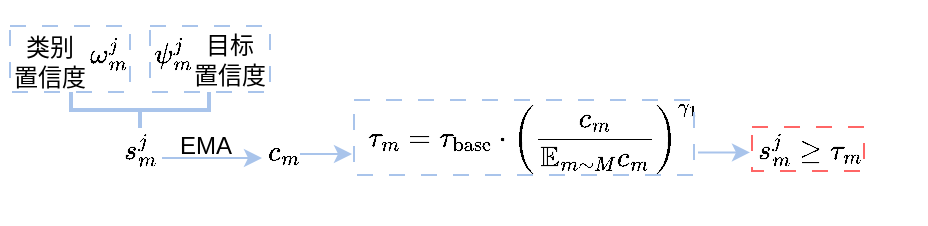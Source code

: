 <mxfile version="27.0.1">
  <diagram name="第 1 页" id="i5m17b8EzfQg5klJpfjE">
    <mxGraphModel dx="598" dy="368" grid="1" gridSize="10" guides="1" tooltips="1" connect="1" arrows="1" fold="1" page="1" pageScale="1" pageWidth="827" pageHeight="1169" math="1" shadow="0">
      <root>
        <mxCell id="0" />
        <mxCell id="1" parent="0" />
        <mxCell id="mW5vK_5VpGZGRlMtQD_5-14" value="" style="rounded=0;whiteSpace=wrap;html=1;dashed=1;dashPattern=8 8;strokeColor=#A9C4EB;" vertex="1" parent="1">
          <mxGeometry x="178" y="213" width="60" height="33" as="geometry" />
        </mxCell>
        <mxCell id="mW5vK_5VpGZGRlMtQD_5-12" value="" style="rounded=0;whiteSpace=wrap;html=1;dashed=1;dashPattern=8 8;fillColor=none;strokeColor=#A9C4EB;" vertex="1" parent="1">
          <mxGeometry x="108" y="213" width="60" height="33" as="geometry" />
        </mxCell>
        <mxCell id="mW5vK_5VpGZGRlMtQD_5-1" value="$$\omega_{m}^{j}$$" style="text;strokeColor=none;align=center;fillColor=none;html=1;verticalAlign=middle;whiteSpace=wrap;rounded=0;" vertex="1" parent="1">
          <mxGeometry x="147" y="216.5" width="20" height="20" as="geometry" />
        </mxCell>
        <mxCell id="mW5vK_5VpGZGRlMtQD_5-2" value="&lt;span style=&quot;color: rgb(0, 0, 0); font-family: Helvetica; font-size: 12px; font-style: normal; font-variant-ligatures: normal; font-variant-caps: normal; font-weight: 400; letter-spacing: normal; orphans: 2; text-align: center; text-indent: 0px; text-transform: none; widows: 2; word-spacing: 0px; -webkit-text-stroke-width: 0px; white-space: normal; background-color: rgb(236, 236, 236); text-decoration-thickness: initial; text-decoration-style: initial; text-decoration-color: initial; float: none; display: inline !important;&quot;&gt;$$\psi_{m}^{j}$$&lt;/span&gt;" style="text;whiteSpace=wrap;html=1;" vertex="1" parent="1">
          <mxGeometry x="178" y="200" width="26" height="10" as="geometry" />
        </mxCell>
        <mxCell id="mW5vK_5VpGZGRlMtQD_5-4" value="" style="strokeWidth=2;html=1;shape=mxgraph.flowchart.annotation_2;align=left;labelPosition=right;pointerEvents=1;rotation=-90;strokeColor=#A9C4EB;" vertex="1" parent="1">
          <mxGeometry x="164" y="220.5" width="18" height="69" as="geometry" />
        </mxCell>
        <mxCell id="mW5vK_5VpGZGRlMtQD_5-6" value="EMA" style="text;strokeColor=none;align=center;fillColor=none;html=1;verticalAlign=middle;whiteSpace=wrap;rounded=0;" vertex="1" parent="1">
          <mxGeometry x="176" y="257.5" width="60" height="30" as="geometry" />
        </mxCell>
        <mxCell id="mW5vK_5VpGZGRlMtQD_5-7" value="$$c_{m}$$" style="text;strokeColor=none;align=center;fillColor=none;html=1;verticalAlign=middle;whiteSpace=wrap;rounded=0;" vertex="1" parent="1">
          <mxGeometry x="215" y="260.5" width="60" height="30" as="geometry" />
        </mxCell>
        <mxCell id="mW5vK_5VpGZGRlMtQD_5-8" value="" style="endArrow=classic;html=1;rounded=0;strokeColor=#A9C4EB;" edge="1" parent="1">
          <mxGeometry width="50" height="50" relative="1" as="geometry">
            <mxPoint x="184" y="279" as="sourcePoint" />
            <mxPoint x="234" y="279" as="targetPoint" />
          </mxGeometry>
        </mxCell>
        <mxCell id="mW5vK_5VpGZGRlMtQD_5-9" value="$$s_{m}^{j}$$" style="text;strokeColor=none;align=center;fillColor=none;html=1;verticalAlign=middle;whiteSpace=wrap;rounded=0;" vertex="1" parent="1">
          <mxGeometry x="143" y="259.5" width="60" height="30" as="geometry" />
        </mxCell>
        <mxCell id="mW5vK_5VpGZGRlMtQD_5-10" value="类别&lt;div&gt;置信度&lt;/div&gt;" style="text;strokeColor=none;align=center;fillColor=none;html=1;verticalAlign=middle;whiteSpace=wrap;rounded=0;" vertex="1" parent="1">
          <mxGeometry x="108" y="216" width="40" height="30" as="geometry" />
        </mxCell>
        <mxCell id="mW5vK_5VpGZGRlMtQD_5-11" value="目标&lt;br&gt;&lt;div&gt;置信度&lt;/div&gt;" style="text;strokeColor=none;align=center;fillColor=none;html=1;verticalAlign=middle;whiteSpace=wrap;rounded=0;" vertex="1" parent="1">
          <mxGeometry x="198" y="214.5" width="40" height="30" as="geometry" />
        </mxCell>
        <mxCell id="mW5vK_5VpGZGRlMtQD_5-17" value="$$\tau_{m} = \tau_{\text{base}} \cdot \left( \frac{c_m}{\mathbb{E}_{m\sim M} c_m} \right)^{\gamma_1}$$" style="text;whiteSpace=wrap;" vertex="1" parent="1">
          <mxGeometry x="285" y="233" width="160" height="29" as="geometry" />
        </mxCell>
        <mxCell id="mW5vK_5VpGZGRlMtQD_5-19" value="" style="endArrow=classic;html=1;rounded=0;strokeColor=#A9C4EB;" edge="1" parent="1">
          <mxGeometry width="50" height="50" relative="1" as="geometry">
            <mxPoint x="253" y="277" as="sourcePoint" />
            <mxPoint x="279" y="277" as="targetPoint" />
          </mxGeometry>
        </mxCell>
        <mxCell id="mW5vK_5VpGZGRlMtQD_5-20" value="" style="rounded=0;whiteSpace=wrap;html=1;dashed=1;dashPattern=8 8;fillColor=none;strokeColor=#A9C4EB;" vertex="1" parent="1">
          <mxGeometry x="280" y="250" width="170" height="37.5" as="geometry" />
        </mxCell>
        <mxCell id="mW5vK_5VpGZGRlMtQD_5-21" value="" style="endArrow=classic;html=1;rounded=0;strokeColor=#A9C4EB;" edge="1" parent="1">
          <mxGeometry width="50" height="50" relative="1" as="geometry">
            <mxPoint x="452" y="276.22" as="sourcePoint" />
            <mxPoint x="478" y="276.22" as="targetPoint" />
          </mxGeometry>
        </mxCell>
        <mxCell id="mW5vK_5VpGZGRlMtQD_5-22" value="" style="rounded=0;whiteSpace=wrap;html=1;dashed=1;dashPattern=8 8;fillColor=none;strokeColor=#FF6666;" vertex="1" parent="1">
          <mxGeometry x="479" y="263.5" width="56" height="22" as="geometry" />
        </mxCell>
        <mxCell id="mW5vK_5VpGZGRlMtQD_5-23" value="&lt;span style=&quot;color: rgb(0, 0, 0); font-family: Helvetica; font-size: 12px; font-style: normal; font-variant-ligatures: normal; font-variant-caps: normal; font-weight: 400; letter-spacing: normal; orphans: 2; text-align: center; text-indent: 0px; text-transform: none; widows: 2; word-spacing: 0px; -webkit-text-stroke-width: 0px; white-space: normal; background-color: rgb(236, 236, 236); text-decoration-thickness: initial; text-decoration-style: initial; text-decoration-color: initial; float: none; display: inline !important;&quot;&gt;$$s_{m}^{j}\geq \tau_{m}$$&lt;/span&gt;" style="text;whiteSpace=wrap;html=1;" vertex="1" parent="1">
          <mxGeometry x="480" y="247.5" width="70" height="20" as="geometry" />
        </mxCell>
      </root>
    </mxGraphModel>
  </diagram>
</mxfile>
